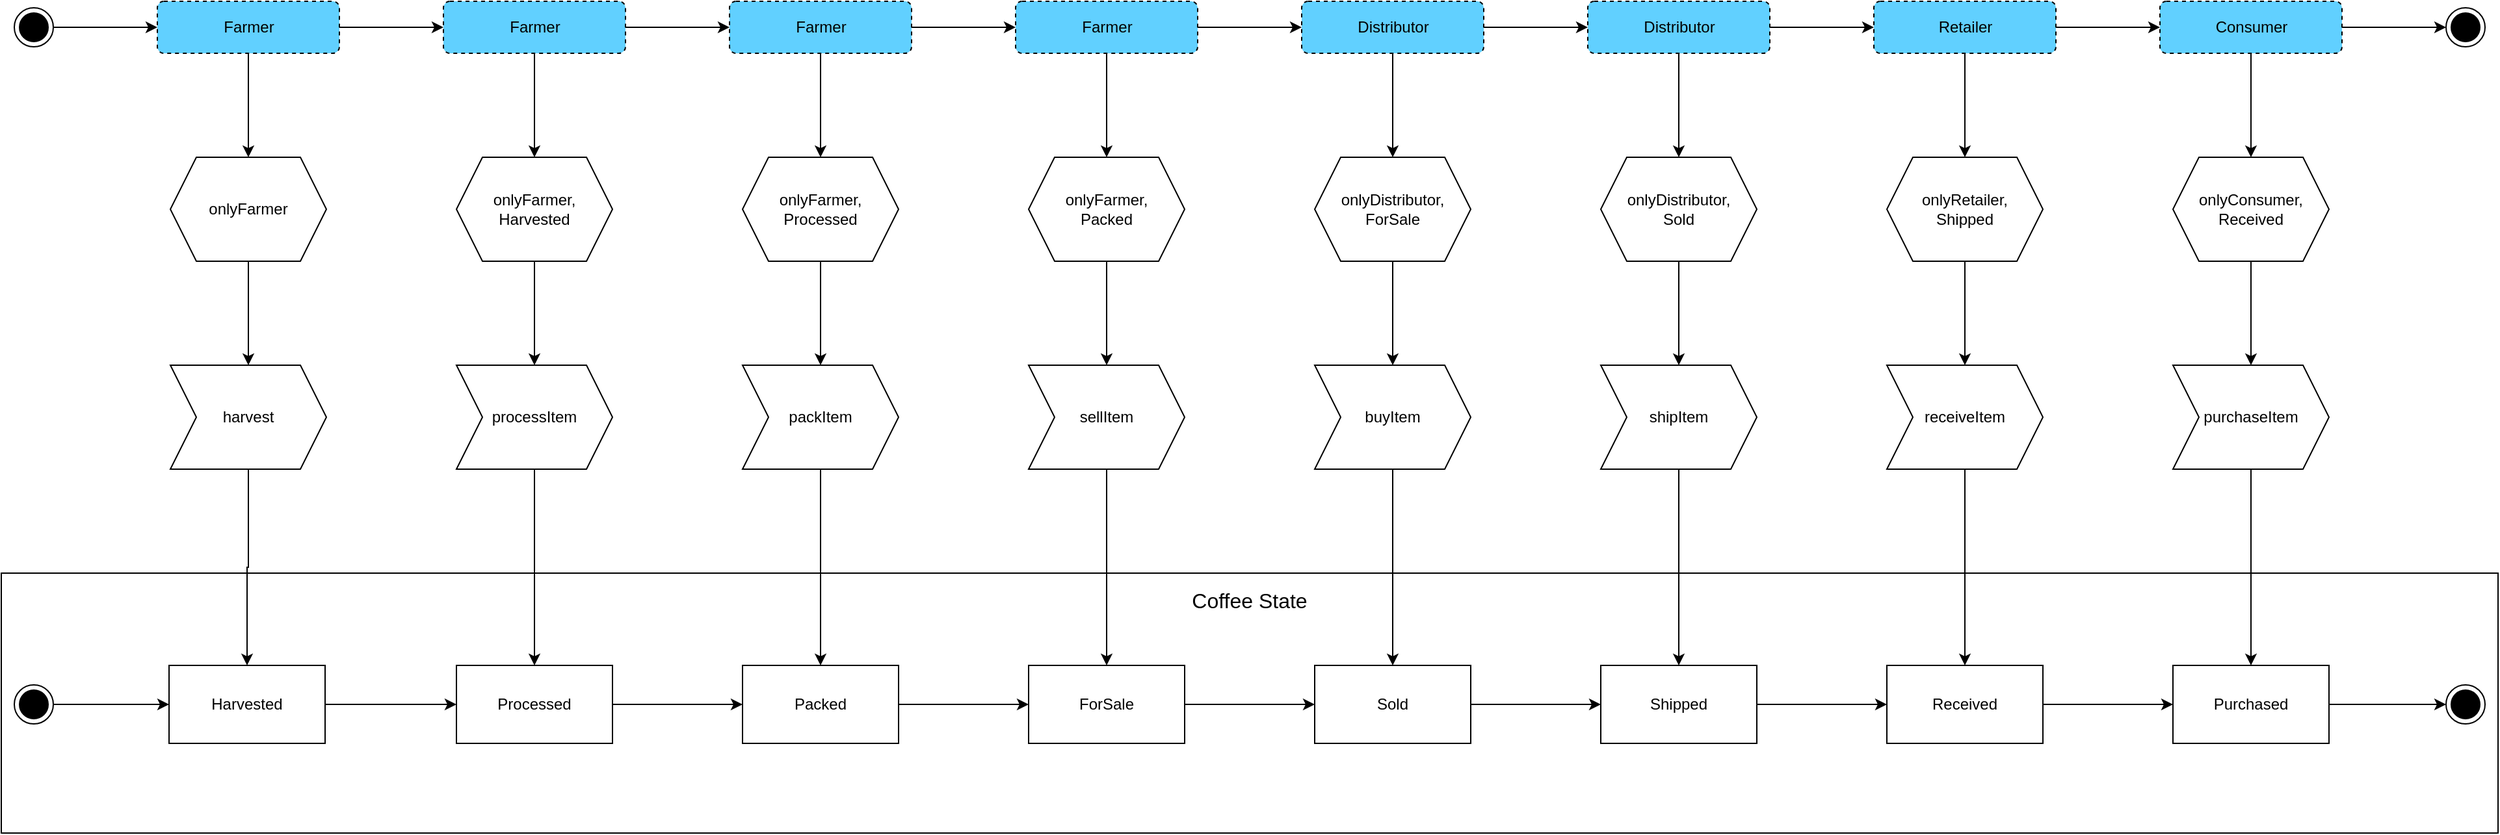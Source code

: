 <mxfile version="14.6.6" type="device"><diagram id="MWh-baZ_gAWDZrC3D5mU" name="Page-1"><mxGraphModel dx="679" dy="366" grid="1" gridSize="10" guides="1" tooltips="1" connect="1" arrows="1" fold="1" page="1" pageScale="1" pageWidth="827" pageHeight="1169" math="0" shadow="0"><root><mxCell id="0"/><mxCell id="1" parent="0"/><mxCell id="KzQCCXYtO940tIoBps4U-77" value="" style="rounded=0;whiteSpace=wrap;html=1;fillColor=none;" vertex="1" parent="1"><mxGeometry x="330" y="710" width="1920" height="200" as="geometry"/></mxCell><mxCell id="KzQCCXYtO940tIoBps4U-15" value="" style="edgeStyle=orthogonalEdgeStyle;rounded=0;orthogonalLoop=1;jettySize=auto;html=1;" edge="1" parent="1" source="KzQCCXYtO940tIoBps4U-7" target="KzQCCXYtO940tIoBps4U-12"><mxGeometry relative="1" as="geometry"/></mxCell><mxCell id="KzQCCXYtO940tIoBps4U-29" value="" style="edgeStyle=orthogonalEdgeStyle;rounded=0;orthogonalLoop=1;jettySize=auto;html=1;" edge="1" parent="1" source="KzQCCXYtO940tIoBps4U-7" target="KzQCCXYtO940tIoBps4U-8"><mxGeometry relative="1" as="geometry"/></mxCell><mxCell id="KzQCCXYtO940tIoBps4U-7" value="Farmer" style="html=1;align=center;verticalAlign=middle;rounded=1;absoluteArcSize=1;arcSize=10;dashed=1;labelBackgroundColor=none;fillColor=#61D0FF;" vertex="1" parent="1"><mxGeometry x="450" y="270" width="140" height="40" as="geometry"/></mxCell><mxCell id="KzQCCXYtO940tIoBps4U-17" value="" style="edgeStyle=orthogonalEdgeStyle;rounded=0;orthogonalLoop=1;jettySize=auto;html=1;" edge="1" parent="1" source="KzQCCXYtO940tIoBps4U-8" target="KzQCCXYtO940tIoBps4U-14"><mxGeometry relative="1" as="geometry"/></mxCell><mxCell id="KzQCCXYtO940tIoBps4U-30" value="" style="edgeStyle=orthogonalEdgeStyle;rounded=0;orthogonalLoop=1;jettySize=auto;html=1;" edge="1" parent="1" source="KzQCCXYtO940tIoBps4U-8" target="KzQCCXYtO940tIoBps4U-9"><mxGeometry relative="1" as="geometry"/></mxCell><mxCell id="KzQCCXYtO940tIoBps4U-8" value="Farmer" style="html=1;align=center;verticalAlign=middle;rounded=1;absoluteArcSize=1;arcSize=10;dashed=1;labelBackgroundColor=none;fillColor=#61D0FF;" vertex="1" parent="1"><mxGeometry x="670" y="270" width="140" height="40" as="geometry"/></mxCell><mxCell id="KzQCCXYtO940tIoBps4U-22" value="" style="edgeStyle=orthogonalEdgeStyle;rounded=0;orthogonalLoop=1;jettySize=auto;html=1;" edge="1" parent="1" source="KzQCCXYtO940tIoBps4U-9" target="KzQCCXYtO940tIoBps4U-20"><mxGeometry relative="1" as="geometry"/></mxCell><mxCell id="KzQCCXYtO940tIoBps4U-31" value="" style="edgeStyle=orthogonalEdgeStyle;rounded=0;orthogonalLoop=1;jettySize=auto;html=1;" edge="1" parent="1" source="KzQCCXYtO940tIoBps4U-9" target="KzQCCXYtO940tIoBps4U-25"><mxGeometry relative="1" as="geometry"/></mxCell><mxCell id="KzQCCXYtO940tIoBps4U-9" value="Farmer" style="html=1;align=center;verticalAlign=middle;rounded=1;absoluteArcSize=1;arcSize=10;dashed=1;labelBackgroundColor=none;fillColor=#61D0FF;" vertex="1" parent="1"><mxGeometry x="890" y="270" width="140" height="40" as="geometry"/></mxCell><mxCell id="KzQCCXYtO940tIoBps4U-11" value="" style="edgeStyle=orthogonalEdgeStyle;rounded=0;orthogonalLoop=1;jettySize=auto;html=1;" edge="1" parent="1" source="KzQCCXYtO940tIoBps4U-10" target="KzQCCXYtO940tIoBps4U-7"><mxGeometry relative="1" as="geometry"/></mxCell><mxCell id="KzQCCXYtO940tIoBps4U-10" value="" style="ellipse;html=1;shape=endState;fillColor=#000000;strokeColor=#000000;" vertex="1" parent="1"><mxGeometry x="340" y="275" width="30" height="30" as="geometry"/></mxCell><mxCell id="KzQCCXYtO940tIoBps4U-16" value="" style="edgeStyle=orthogonalEdgeStyle;rounded=0;orthogonalLoop=1;jettySize=auto;html=1;" edge="1" parent="1" source="KzQCCXYtO940tIoBps4U-12" target="KzQCCXYtO940tIoBps4U-13"><mxGeometry relative="1" as="geometry"/></mxCell><mxCell id="KzQCCXYtO940tIoBps4U-12" value="onlyFarmer" style="shape=hexagon;perimeter=hexagonPerimeter2;whiteSpace=wrap;html=1;fixedSize=1;" vertex="1" parent="1"><mxGeometry x="460" y="390" width="120" height="80" as="geometry"/></mxCell><mxCell id="KzQCCXYtO940tIoBps4U-79" value="" style="edgeStyle=orthogonalEdgeStyle;rounded=0;orthogonalLoop=1;jettySize=auto;html=1;fontSize=16;entryX=0.5;entryY=0;entryDx=0;entryDy=0;" edge="1" parent="1" source="KzQCCXYtO940tIoBps4U-13" target="KzQCCXYtO940tIoBps4U-59"><mxGeometry relative="1" as="geometry"/></mxCell><mxCell id="KzQCCXYtO940tIoBps4U-13" value="harvest" style="shape=step;perimeter=stepPerimeter;whiteSpace=wrap;html=1;fixedSize=1;" vertex="1" parent="1"><mxGeometry x="460" y="550" width="120" height="80" as="geometry"/></mxCell><mxCell id="KzQCCXYtO940tIoBps4U-19" value="" style="edgeStyle=orthogonalEdgeStyle;rounded=0;orthogonalLoop=1;jettySize=auto;html=1;" edge="1" parent="1" source="KzQCCXYtO940tIoBps4U-14" target="KzQCCXYtO940tIoBps4U-18"><mxGeometry relative="1" as="geometry"/></mxCell><mxCell id="KzQCCXYtO940tIoBps4U-14" value="onlyFarmer,&lt;br&gt;Harvested" style="shape=hexagon;perimeter=hexagonPerimeter2;whiteSpace=wrap;html=1;fixedSize=1;" vertex="1" parent="1"><mxGeometry x="680" y="390" width="120" height="80" as="geometry"/></mxCell><mxCell id="KzQCCXYtO940tIoBps4U-80" value="" style="edgeStyle=orthogonalEdgeStyle;rounded=0;orthogonalLoop=1;jettySize=auto;html=1;fontSize=16;entryX=0.5;entryY=0;entryDx=0;entryDy=0;" edge="1" parent="1" source="KzQCCXYtO940tIoBps4U-18" target="KzQCCXYtO940tIoBps4U-60"><mxGeometry relative="1" as="geometry"/></mxCell><mxCell id="KzQCCXYtO940tIoBps4U-18" value="processItem" style="shape=step;perimeter=stepPerimeter;whiteSpace=wrap;html=1;fixedSize=1;" vertex="1" parent="1"><mxGeometry x="680" y="550" width="120" height="80" as="geometry"/></mxCell><mxCell id="KzQCCXYtO940tIoBps4U-23" value="" style="edgeStyle=orthogonalEdgeStyle;rounded=0;orthogonalLoop=1;jettySize=auto;html=1;" edge="1" parent="1" source="KzQCCXYtO940tIoBps4U-20" target="KzQCCXYtO940tIoBps4U-21"><mxGeometry relative="1" as="geometry"/></mxCell><mxCell id="KzQCCXYtO940tIoBps4U-20" value="onlyFarmer,&lt;br&gt;Processed" style="shape=hexagon;perimeter=hexagonPerimeter2;whiteSpace=wrap;html=1;fixedSize=1;" vertex="1" parent="1"><mxGeometry x="900" y="390" width="120" height="80" as="geometry"/></mxCell><mxCell id="KzQCCXYtO940tIoBps4U-84" value="" style="edgeStyle=orthogonalEdgeStyle;rounded=0;orthogonalLoop=1;jettySize=auto;html=1;fontSize=16;entryX=0.5;entryY=0;entryDx=0;entryDy=0;" edge="1" parent="1" source="KzQCCXYtO940tIoBps4U-21" target="KzQCCXYtO940tIoBps4U-61"><mxGeometry relative="1" as="geometry"/></mxCell><mxCell id="KzQCCXYtO940tIoBps4U-21" value="packItem" style="shape=step;perimeter=stepPerimeter;whiteSpace=wrap;html=1;fixedSize=1;" vertex="1" parent="1"><mxGeometry x="900" y="550" width="120" height="80" as="geometry"/></mxCell><mxCell id="KzQCCXYtO940tIoBps4U-24" value="" style="edgeStyle=orthogonalEdgeStyle;rounded=0;orthogonalLoop=1;jettySize=auto;html=1;" edge="1" parent="1" source="KzQCCXYtO940tIoBps4U-25" target="KzQCCXYtO940tIoBps4U-27"><mxGeometry relative="1" as="geometry"/></mxCell><mxCell id="KzQCCXYtO940tIoBps4U-37" value="" style="edgeStyle=orthogonalEdgeStyle;rounded=0;orthogonalLoop=1;jettySize=auto;html=1;" edge="1" parent="1" source="KzQCCXYtO940tIoBps4U-25" target="KzQCCXYtO940tIoBps4U-33"><mxGeometry relative="1" as="geometry"/></mxCell><mxCell id="KzQCCXYtO940tIoBps4U-25" value="Farmer" style="html=1;align=center;verticalAlign=middle;rounded=1;absoluteArcSize=1;arcSize=10;dashed=1;labelBackgroundColor=none;fillColor=#61D0FF;" vertex="1" parent="1"><mxGeometry x="1110" y="270" width="140" height="40" as="geometry"/></mxCell><mxCell id="KzQCCXYtO940tIoBps4U-26" value="" style="edgeStyle=orthogonalEdgeStyle;rounded=0;orthogonalLoop=1;jettySize=auto;html=1;" edge="1" parent="1" source="KzQCCXYtO940tIoBps4U-27" target="KzQCCXYtO940tIoBps4U-28"><mxGeometry relative="1" as="geometry"/></mxCell><mxCell id="KzQCCXYtO940tIoBps4U-27" value="onlyFarmer,&lt;br&gt;Packed" style="shape=hexagon;perimeter=hexagonPerimeter2;whiteSpace=wrap;html=1;fixedSize=1;" vertex="1" parent="1"><mxGeometry x="1120" y="390" width="120" height="80" as="geometry"/></mxCell><mxCell id="KzQCCXYtO940tIoBps4U-85" value="" style="edgeStyle=orthogonalEdgeStyle;rounded=0;orthogonalLoop=1;jettySize=auto;html=1;fontSize=16;entryX=0.5;entryY=0;entryDx=0;entryDy=0;" edge="1" parent="1" source="KzQCCXYtO940tIoBps4U-28" target="KzQCCXYtO940tIoBps4U-62"><mxGeometry relative="1" as="geometry"/></mxCell><mxCell id="KzQCCXYtO940tIoBps4U-28" value="sellItem" style="shape=step;perimeter=stepPerimeter;whiteSpace=wrap;html=1;fixedSize=1;" vertex="1" parent="1"><mxGeometry x="1120" y="550" width="120" height="80" as="geometry"/></mxCell><mxCell id="KzQCCXYtO940tIoBps4U-32" value="" style="edgeStyle=orthogonalEdgeStyle;rounded=0;orthogonalLoop=1;jettySize=auto;html=1;" edge="1" parent="1" source="KzQCCXYtO940tIoBps4U-33" target="KzQCCXYtO940tIoBps4U-35"><mxGeometry relative="1" as="geometry"/></mxCell><mxCell id="KzQCCXYtO940tIoBps4U-43" value="" style="edgeStyle=orthogonalEdgeStyle;rounded=0;orthogonalLoop=1;jettySize=auto;html=1;" edge="1" parent="1" source="KzQCCXYtO940tIoBps4U-33" target="KzQCCXYtO940tIoBps4U-39"><mxGeometry relative="1" as="geometry"/></mxCell><mxCell id="KzQCCXYtO940tIoBps4U-33" value="Distributor" style="html=1;align=center;verticalAlign=middle;rounded=1;absoluteArcSize=1;arcSize=10;dashed=1;labelBackgroundColor=none;fillColor=#61D0FF;" vertex="1" parent="1"><mxGeometry x="1330" y="270" width="140" height="40" as="geometry"/></mxCell><mxCell id="KzQCCXYtO940tIoBps4U-34" value="" style="edgeStyle=orthogonalEdgeStyle;rounded=0;orthogonalLoop=1;jettySize=auto;html=1;" edge="1" parent="1" source="KzQCCXYtO940tIoBps4U-35" target="KzQCCXYtO940tIoBps4U-36"><mxGeometry relative="1" as="geometry"/></mxCell><mxCell id="KzQCCXYtO940tIoBps4U-35" value="onlyDistributor,&lt;br&gt;ForSale" style="shape=hexagon;perimeter=hexagonPerimeter2;whiteSpace=wrap;html=1;fixedSize=1;" vertex="1" parent="1"><mxGeometry x="1340" y="390" width="120" height="80" as="geometry"/></mxCell><mxCell id="KzQCCXYtO940tIoBps4U-86" value="" style="edgeStyle=orthogonalEdgeStyle;rounded=0;orthogonalLoop=1;jettySize=auto;html=1;fontSize=16;entryX=0.5;entryY=0;entryDx=0;entryDy=0;" edge="1" parent="1" source="KzQCCXYtO940tIoBps4U-36" target="KzQCCXYtO940tIoBps4U-63"><mxGeometry relative="1" as="geometry"/></mxCell><mxCell id="KzQCCXYtO940tIoBps4U-36" value="buyItem" style="shape=step;perimeter=stepPerimeter;whiteSpace=wrap;html=1;fixedSize=1;" vertex="1" parent="1"><mxGeometry x="1340" y="550" width="120" height="80" as="geometry"/></mxCell><mxCell id="KzQCCXYtO940tIoBps4U-38" value="" style="edgeStyle=orthogonalEdgeStyle;rounded=0;orthogonalLoop=1;jettySize=auto;html=1;" edge="1" parent="1" source="KzQCCXYtO940tIoBps4U-39" target="KzQCCXYtO940tIoBps4U-41"><mxGeometry relative="1" as="geometry"/></mxCell><mxCell id="KzQCCXYtO940tIoBps4U-54" value="" style="edgeStyle=orthogonalEdgeStyle;rounded=0;orthogonalLoop=1;jettySize=auto;html=1;" edge="1" parent="1" source="KzQCCXYtO940tIoBps4U-39" target="KzQCCXYtO940tIoBps4U-45"><mxGeometry relative="1" as="geometry"/></mxCell><mxCell id="KzQCCXYtO940tIoBps4U-39" value="Distributor" style="html=1;align=center;verticalAlign=middle;rounded=1;absoluteArcSize=1;arcSize=10;dashed=1;labelBackgroundColor=none;fillColor=#61D0FF;" vertex="1" parent="1"><mxGeometry x="1550" y="270" width="140" height="40" as="geometry"/></mxCell><mxCell id="KzQCCXYtO940tIoBps4U-40" value="" style="edgeStyle=orthogonalEdgeStyle;rounded=0;orthogonalLoop=1;jettySize=auto;html=1;" edge="1" parent="1" source="KzQCCXYtO940tIoBps4U-41" target="KzQCCXYtO940tIoBps4U-42"><mxGeometry relative="1" as="geometry"/></mxCell><mxCell id="KzQCCXYtO940tIoBps4U-41" value="onlyDistributor,&lt;br&gt;Sold" style="shape=hexagon;perimeter=hexagonPerimeter2;whiteSpace=wrap;html=1;fixedSize=1;" vertex="1" parent="1"><mxGeometry x="1560" y="390" width="120" height="80" as="geometry"/></mxCell><mxCell id="KzQCCXYtO940tIoBps4U-87" value="" style="edgeStyle=orthogonalEdgeStyle;rounded=0;orthogonalLoop=1;jettySize=auto;html=1;fontSize=16;" edge="1" parent="1" source="KzQCCXYtO940tIoBps4U-42" target="KzQCCXYtO940tIoBps4U-64"><mxGeometry relative="1" as="geometry"/></mxCell><mxCell id="KzQCCXYtO940tIoBps4U-42" value="shipItem" style="shape=step;perimeter=stepPerimeter;whiteSpace=wrap;html=1;fixedSize=1;" vertex="1" parent="1"><mxGeometry x="1560" y="550" width="120" height="80" as="geometry"/></mxCell><mxCell id="KzQCCXYtO940tIoBps4U-44" value="" style="edgeStyle=orthogonalEdgeStyle;rounded=0;orthogonalLoop=1;jettySize=auto;html=1;" edge="1" parent="1" source="KzQCCXYtO940tIoBps4U-45" target="KzQCCXYtO940tIoBps4U-47"><mxGeometry relative="1" as="geometry"/></mxCell><mxCell id="KzQCCXYtO940tIoBps4U-55" value="" style="edgeStyle=orthogonalEdgeStyle;rounded=0;orthogonalLoop=1;jettySize=auto;html=1;" edge="1" parent="1" source="KzQCCXYtO940tIoBps4U-45" target="KzQCCXYtO940tIoBps4U-50"><mxGeometry relative="1" as="geometry"/></mxCell><mxCell id="KzQCCXYtO940tIoBps4U-45" value="Retailer" style="html=1;align=center;verticalAlign=middle;rounded=1;absoluteArcSize=1;arcSize=10;dashed=1;labelBackgroundColor=none;fillColor=#61D0FF;" vertex="1" parent="1"><mxGeometry x="1770" y="270" width="140" height="40" as="geometry"/></mxCell><mxCell id="KzQCCXYtO940tIoBps4U-46" value="" style="edgeStyle=orthogonalEdgeStyle;rounded=0;orthogonalLoop=1;jettySize=auto;html=1;" edge="1" parent="1" source="KzQCCXYtO940tIoBps4U-47" target="KzQCCXYtO940tIoBps4U-48"><mxGeometry relative="1" as="geometry"/></mxCell><mxCell id="KzQCCXYtO940tIoBps4U-47" value="onlyRetailer,&lt;br&gt;Shipped" style="shape=hexagon;perimeter=hexagonPerimeter2;whiteSpace=wrap;html=1;fixedSize=1;" vertex="1" parent="1"><mxGeometry x="1780" y="390" width="120" height="80" as="geometry"/></mxCell><mxCell id="KzQCCXYtO940tIoBps4U-88" value="" style="edgeStyle=orthogonalEdgeStyle;rounded=0;orthogonalLoop=1;jettySize=auto;html=1;fontSize=16;" edge="1" parent="1" source="KzQCCXYtO940tIoBps4U-48" target="KzQCCXYtO940tIoBps4U-65"><mxGeometry relative="1" as="geometry"/></mxCell><mxCell id="KzQCCXYtO940tIoBps4U-48" value="receiveItem" style="shape=step;perimeter=stepPerimeter;whiteSpace=wrap;html=1;fixedSize=1;" vertex="1" parent="1"><mxGeometry x="1780" y="550" width="120" height="80" as="geometry"/></mxCell><mxCell id="KzQCCXYtO940tIoBps4U-49" value="" style="edgeStyle=orthogonalEdgeStyle;rounded=0;orthogonalLoop=1;jettySize=auto;html=1;" edge="1" parent="1" source="KzQCCXYtO940tIoBps4U-50" target="KzQCCXYtO940tIoBps4U-52"><mxGeometry relative="1" as="geometry"/></mxCell><mxCell id="KzQCCXYtO940tIoBps4U-57" value="" style="edgeStyle=orthogonalEdgeStyle;rounded=0;orthogonalLoop=1;jettySize=auto;html=1;" edge="1" parent="1" source="KzQCCXYtO940tIoBps4U-50" target="KzQCCXYtO940tIoBps4U-56"><mxGeometry relative="1" as="geometry"/></mxCell><mxCell id="KzQCCXYtO940tIoBps4U-50" value="Consumer" style="html=1;align=center;verticalAlign=middle;rounded=1;absoluteArcSize=1;arcSize=10;dashed=1;labelBackgroundColor=none;fillColor=#61D0FF;" vertex="1" parent="1"><mxGeometry x="1990" y="270" width="140" height="40" as="geometry"/></mxCell><mxCell id="KzQCCXYtO940tIoBps4U-51" value="" style="edgeStyle=orthogonalEdgeStyle;rounded=0;orthogonalLoop=1;jettySize=auto;html=1;" edge="1" parent="1" source="KzQCCXYtO940tIoBps4U-52" target="KzQCCXYtO940tIoBps4U-53"><mxGeometry relative="1" as="geometry"/></mxCell><mxCell id="KzQCCXYtO940tIoBps4U-52" value="onlyConsumer,&lt;br&gt;Received" style="shape=hexagon;perimeter=hexagonPerimeter2;whiteSpace=wrap;html=1;fixedSize=1;" vertex="1" parent="1"><mxGeometry x="2000" y="390" width="120" height="80" as="geometry"/></mxCell><mxCell id="KzQCCXYtO940tIoBps4U-89" value="" style="edgeStyle=orthogonalEdgeStyle;rounded=0;orthogonalLoop=1;jettySize=auto;html=1;fontSize=16;" edge="1" parent="1" source="KzQCCXYtO940tIoBps4U-53" target="KzQCCXYtO940tIoBps4U-66"><mxGeometry relative="1" as="geometry"/></mxCell><mxCell id="KzQCCXYtO940tIoBps4U-53" value="purchaseItem" style="shape=step;perimeter=stepPerimeter;whiteSpace=wrap;html=1;fixedSize=1;" vertex="1" parent="1"><mxGeometry x="2000" y="550" width="120" height="80" as="geometry"/></mxCell><mxCell id="KzQCCXYtO940tIoBps4U-56" value="" style="ellipse;html=1;shape=endState;fillColor=#000000;strokeColor=#000000;" vertex="1" parent="1"><mxGeometry x="2210" y="275" width="30" height="30" as="geometry"/></mxCell><mxCell id="KzQCCXYtO940tIoBps4U-67" value="" style="edgeStyle=orthogonalEdgeStyle;rounded=0;orthogonalLoop=1;jettySize=auto;html=1;" edge="1" parent="1" source="KzQCCXYtO940tIoBps4U-58" target="KzQCCXYtO940tIoBps4U-59"><mxGeometry relative="1" as="geometry"/></mxCell><mxCell id="KzQCCXYtO940tIoBps4U-58" value="" style="ellipse;html=1;shape=endState;fillColor=#000000;strokeColor=#000000;" vertex="1" parent="1"><mxGeometry x="340" y="796" width="30" height="30" as="geometry"/></mxCell><mxCell id="KzQCCXYtO940tIoBps4U-68" value="" style="edgeStyle=orthogonalEdgeStyle;rounded=0;orthogonalLoop=1;jettySize=auto;html=1;" edge="1" parent="1" source="KzQCCXYtO940tIoBps4U-59" target="KzQCCXYtO940tIoBps4U-60"><mxGeometry relative="1" as="geometry"/></mxCell><mxCell id="KzQCCXYtO940tIoBps4U-59" value="Harvested" style="rounded=0;whiteSpace=wrap;html=1;" vertex="1" parent="1"><mxGeometry x="459" y="781" width="120" height="60" as="geometry"/></mxCell><mxCell id="KzQCCXYtO940tIoBps4U-69" value="" style="edgeStyle=orthogonalEdgeStyle;rounded=0;orthogonalLoop=1;jettySize=auto;html=1;" edge="1" parent="1" source="KzQCCXYtO940tIoBps4U-60" target="KzQCCXYtO940tIoBps4U-61"><mxGeometry relative="1" as="geometry"/></mxCell><mxCell id="KzQCCXYtO940tIoBps4U-60" value="Processed" style="rounded=0;whiteSpace=wrap;html=1;" vertex="1" parent="1"><mxGeometry x="680" y="781" width="120" height="60" as="geometry"/></mxCell><mxCell id="KzQCCXYtO940tIoBps4U-70" value="" style="edgeStyle=orthogonalEdgeStyle;rounded=0;orthogonalLoop=1;jettySize=auto;html=1;" edge="1" parent="1" source="KzQCCXYtO940tIoBps4U-61" target="KzQCCXYtO940tIoBps4U-62"><mxGeometry relative="1" as="geometry"/></mxCell><mxCell id="KzQCCXYtO940tIoBps4U-61" value="Packed" style="rounded=0;whiteSpace=wrap;html=1;" vertex="1" parent="1"><mxGeometry x="900" y="781" width="120" height="60" as="geometry"/></mxCell><mxCell id="KzQCCXYtO940tIoBps4U-71" value="" style="edgeStyle=orthogonalEdgeStyle;rounded=0;orthogonalLoop=1;jettySize=auto;html=1;" edge="1" parent="1" source="KzQCCXYtO940tIoBps4U-62" target="KzQCCXYtO940tIoBps4U-63"><mxGeometry relative="1" as="geometry"/></mxCell><mxCell id="KzQCCXYtO940tIoBps4U-62" value="ForSale" style="rounded=0;whiteSpace=wrap;html=1;" vertex="1" parent="1"><mxGeometry x="1120" y="781" width="120" height="60" as="geometry"/></mxCell><mxCell id="KzQCCXYtO940tIoBps4U-72" value="" style="edgeStyle=orthogonalEdgeStyle;rounded=0;orthogonalLoop=1;jettySize=auto;html=1;" edge="1" parent="1" source="KzQCCXYtO940tIoBps4U-63" target="KzQCCXYtO940tIoBps4U-64"><mxGeometry relative="1" as="geometry"/></mxCell><mxCell id="KzQCCXYtO940tIoBps4U-63" value="Sold" style="rounded=0;whiteSpace=wrap;html=1;" vertex="1" parent="1"><mxGeometry x="1340" y="781" width="120" height="60" as="geometry"/></mxCell><mxCell id="KzQCCXYtO940tIoBps4U-73" value="" style="edgeStyle=orthogonalEdgeStyle;rounded=0;orthogonalLoop=1;jettySize=auto;html=1;" edge="1" parent="1" source="KzQCCXYtO940tIoBps4U-64" target="KzQCCXYtO940tIoBps4U-65"><mxGeometry relative="1" as="geometry"/></mxCell><mxCell id="KzQCCXYtO940tIoBps4U-64" value="Shipped" style="rounded=0;whiteSpace=wrap;html=1;" vertex="1" parent="1"><mxGeometry x="1560" y="781" width="120" height="60" as="geometry"/></mxCell><mxCell id="KzQCCXYtO940tIoBps4U-74" value="" style="edgeStyle=orthogonalEdgeStyle;rounded=0;orthogonalLoop=1;jettySize=auto;html=1;" edge="1" parent="1" source="KzQCCXYtO940tIoBps4U-65" target="KzQCCXYtO940tIoBps4U-66"><mxGeometry relative="1" as="geometry"/></mxCell><mxCell id="KzQCCXYtO940tIoBps4U-65" value="Received" style="rounded=0;whiteSpace=wrap;html=1;" vertex="1" parent="1"><mxGeometry x="1780" y="781" width="120" height="60" as="geometry"/></mxCell><mxCell id="KzQCCXYtO940tIoBps4U-76" value="" style="edgeStyle=orthogonalEdgeStyle;rounded=0;orthogonalLoop=1;jettySize=auto;html=1;" edge="1" parent="1" source="KzQCCXYtO940tIoBps4U-66" target="KzQCCXYtO940tIoBps4U-75"><mxGeometry relative="1" as="geometry"/></mxCell><mxCell id="KzQCCXYtO940tIoBps4U-66" value="Purchased" style="rounded=0;whiteSpace=wrap;html=1;" vertex="1" parent="1"><mxGeometry x="2000" y="781" width="120" height="60" as="geometry"/></mxCell><mxCell id="KzQCCXYtO940tIoBps4U-75" value="" style="ellipse;html=1;shape=endState;fillColor=#000000;strokeColor=#000000;" vertex="1" parent="1"><mxGeometry x="2210" y="796" width="30" height="30" as="geometry"/></mxCell><mxCell id="KzQCCXYtO940tIoBps4U-78" value="Coffee State" style="text;html=1;strokeColor=none;fillColor=none;align=center;verticalAlign=middle;whiteSpace=wrap;rounded=0;fontSize=16;" vertex="1" parent="1"><mxGeometry x="1175" y="721" width="230" height="20" as="geometry"/></mxCell></root></mxGraphModel></diagram></mxfile>